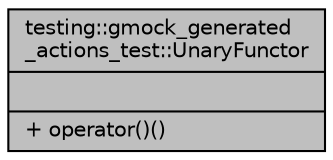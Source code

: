 digraph "testing::gmock_generated_actions_test::UnaryFunctor"
{
  edge [fontname="Helvetica",fontsize="10",labelfontname="Helvetica",labelfontsize="10"];
  node [fontname="Helvetica",fontsize="10",shape=record];
  Node1 [label="{testing::gmock_generated\l_actions_test::UnaryFunctor\n||+ operator()()\l}",height=0.2,width=0.4,color="black", fillcolor="grey75", style="filled", fontcolor="black"];
}
